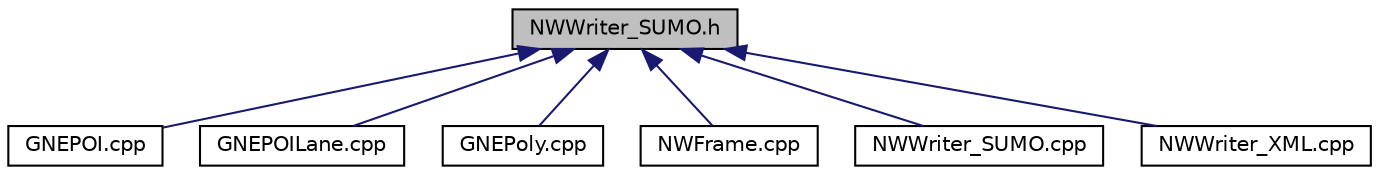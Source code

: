 digraph "NWWriter_SUMO.h"
{
  edge [fontname="Helvetica",fontsize="10",labelfontname="Helvetica",labelfontsize="10"];
  node [fontname="Helvetica",fontsize="10",shape=record];
  Node44 [label="NWWriter_SUMO.h",height=0.2,width=0.4,color="black", fillcolor="grey75", style="filled", fontcolor="black"];
  Node44 -> Node45 [dir="back",color="midnightblue",fontsize="10",style="solid",fontname="Helvetica"];
  Node45 [label="GNEPOI.cpp",height=0.2,width=0.4,color="black", fillcolor="white", style="filled",URL="$d6/d88/_g_n_e_p_o_i_8cpp.html"];
  Node44 -> Node46 [dir="back",color="midnightblue",fontsize="10",style="solid",fontname="Helvetica"];
  Node46 [label="GNEPOILane.cpp",height=0.2,width=0.4,color="black", fillcolor="white", style="filled",URL="$db/d1e/_g_n_e_p_o_i_lane_8cpp.html"];
  Node44 -> Node47 [dir="back",color="midnightblue",fontsize="10",style="solid",fontname="Helvetica"];
  Node47 [label="GNEPoly.cpp",height=0.2,width=0.4,color="black", fillcolor="white", style="filled",URL="$da/d4a/_g_n_e_poly_8cpp.html"];
  Node44 -> Node48 [dir="back",color="midnightblue",fontsize="10",style="solid",fontname="Helvetica"];
  Node48 [label="NWFrame.cpp",height=0.2,width=0.4,color="black", fillcolor="white", style="filled",URL="$d5/d9d/_n_w_frame_8cpp.html"];
  Node44 -> Node49 [dir="back",color="midnightblue",fontsize="10",style="solid",fontname="Helvetica"];
  Node49 [label="NWWriter_SUMO.cpp",height=0.2,width=0.4,color="black", fillcolor="white", style="filled",URL="$d1/d9d/_n_w_writer___s_u_m_o_8cpp.html"];
  Node44 -> Node50 [dir="back",color="midnightblue",fontsize="10",style="solid",fontname="Helvetica"];
  Node50 [label="NWWriter_XML.cpp",height=0.2,width=0.4,color="black", fillcolor="white", style="filled",URL="$d2/dbc/_n_w_writer___x_m_l_8cpp.html"];
}
